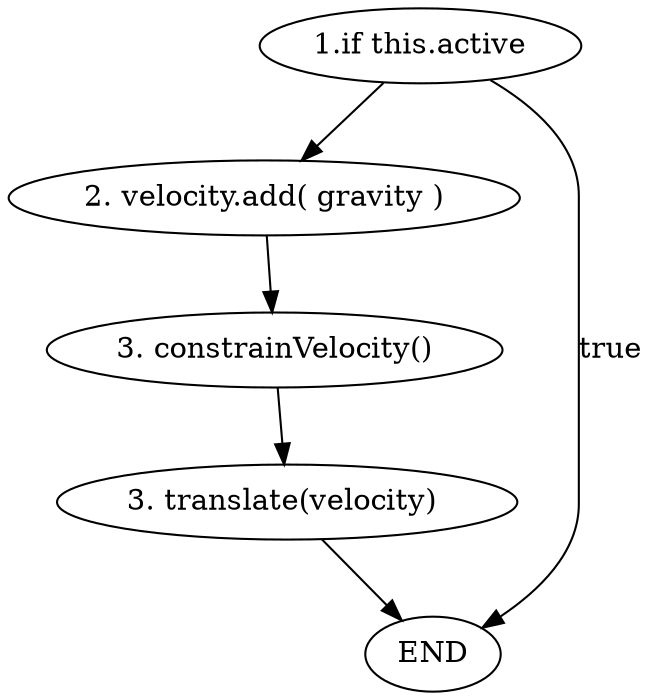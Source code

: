 digraph G{
    IF [label="1.if this.active"]
    SET1 [label="2. velocity.add( gravity )"]
    SET2 [label="3. constrainVelocity()"]
    SET3 [label="3. translate(velocity) "]

    IF -> END [label="true"]
    IF -> SET1 -> SET2 -> SET3 -> END
}